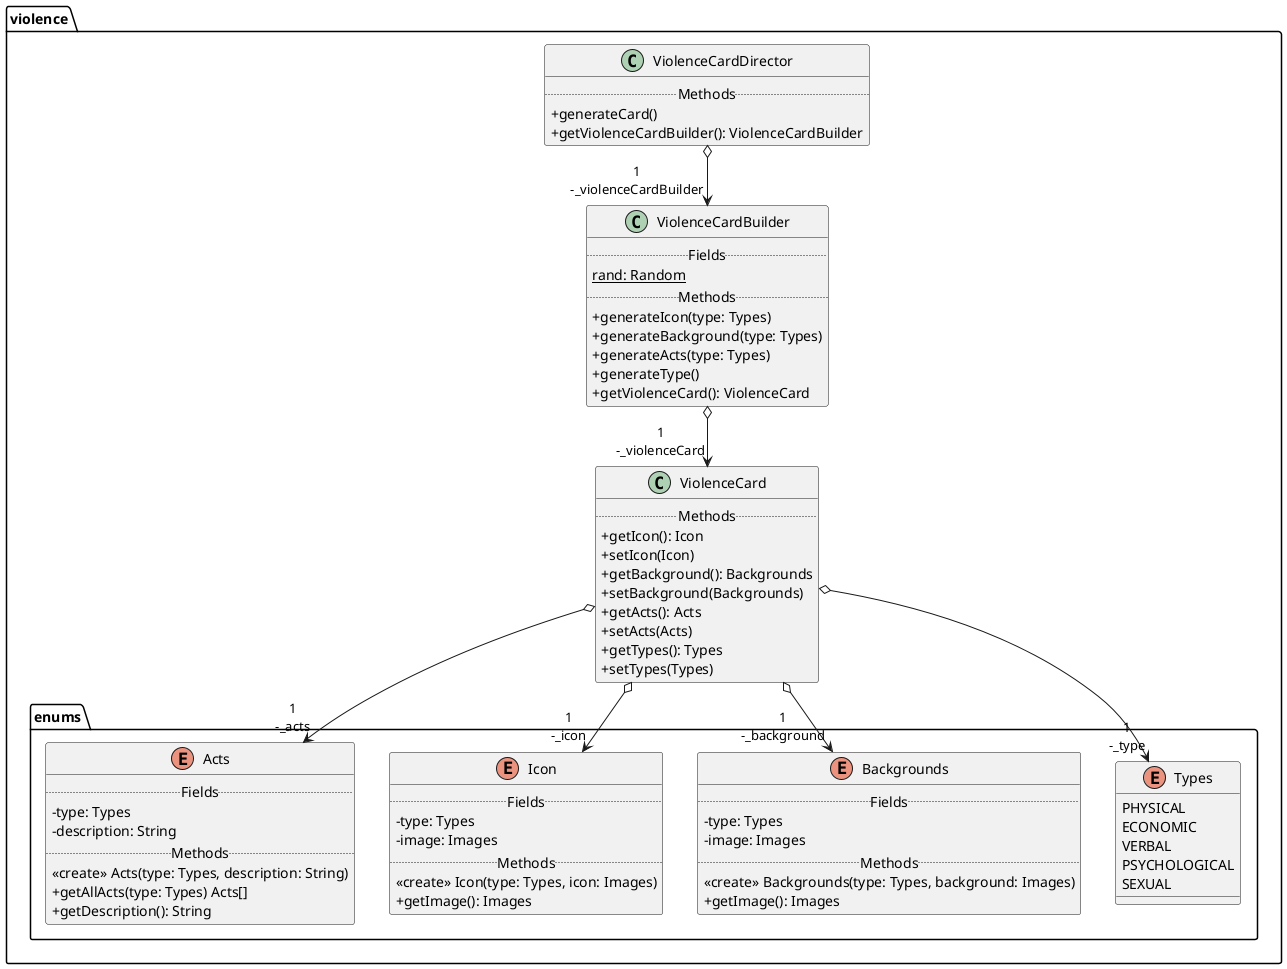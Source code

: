 @startuml
skinparam classAttributeIconSize 0

package violence{
    class ViolenceCard{
        ..Methods..
        + getIcon(): Icon
        + setIcon(Icon)
        + getBackground(): Backgrounds
        +setBackground(Backgrounds)
        + getActs(): Acts
        + setActs(Acts)
        + getTypes(): Types
        + setTypes(Types)
    }
    class ViolenceCardBuilder{
        ..Fields..
        rand: Random {static}
        ..Methods..
        + generateIcon(type: Types)
        + generateBackground(type: Types)
        + generateActs(type: Types)
        + generateType()
        + getViolenceCard(): ViolenceCard
    }
    class ViolenceCardDirector {
        ..Methods..
        + generateCard()
        + getViolenceCardBuilder(): ViolenceCardBuilder
    }
    package enums {
        enum Types{
            PHYSICAL
            ECONOMIC
            VERBAL
            PSYCHOLOGICAL
            SEXUAL
        }
        enum Backgrounds{
            ..Fields..
            - type: Types
            - image: Images
            ..Methods..
            <<create>> Backgrounds(type: Types, background: Images)
            + getImage(): Images
        }
        enum Icon{
            ..Fields..
            - type: Types
            - image: Images
            ..Methods..
            <<create>> Icon(type: Types, icon: Images)
            + getImage(): Images
        }
        enum Acts{
        ..Fields..
        - type: Types
        - description: String
        ..Methods..
        <<create>> Acts(type: Types, description: String)
        + getAllActs(type: Types) Acts[]
        + getDescription(): String
        }
    }
}
violence.ViolenceCard o-->"1\n-_icon" violence.enums.Icon
violence.ViolenceCard o-->"1\n-_background" violence.enums.Backgrounds
violence.ViolenceCard o-->"1\n-_acts" violence.enums.Acts
violence.ViolenceCard o-->"1\n-_type" violence.enums.Types
violence.ViolenceCardBuilder o-->"1\n-_violenceCard" violence.ViolenceCard
violence.ViolenceCardDirector o-->"1\n-_violenceCardBuilder" violence.ViolenceCardBuilder

@enduml